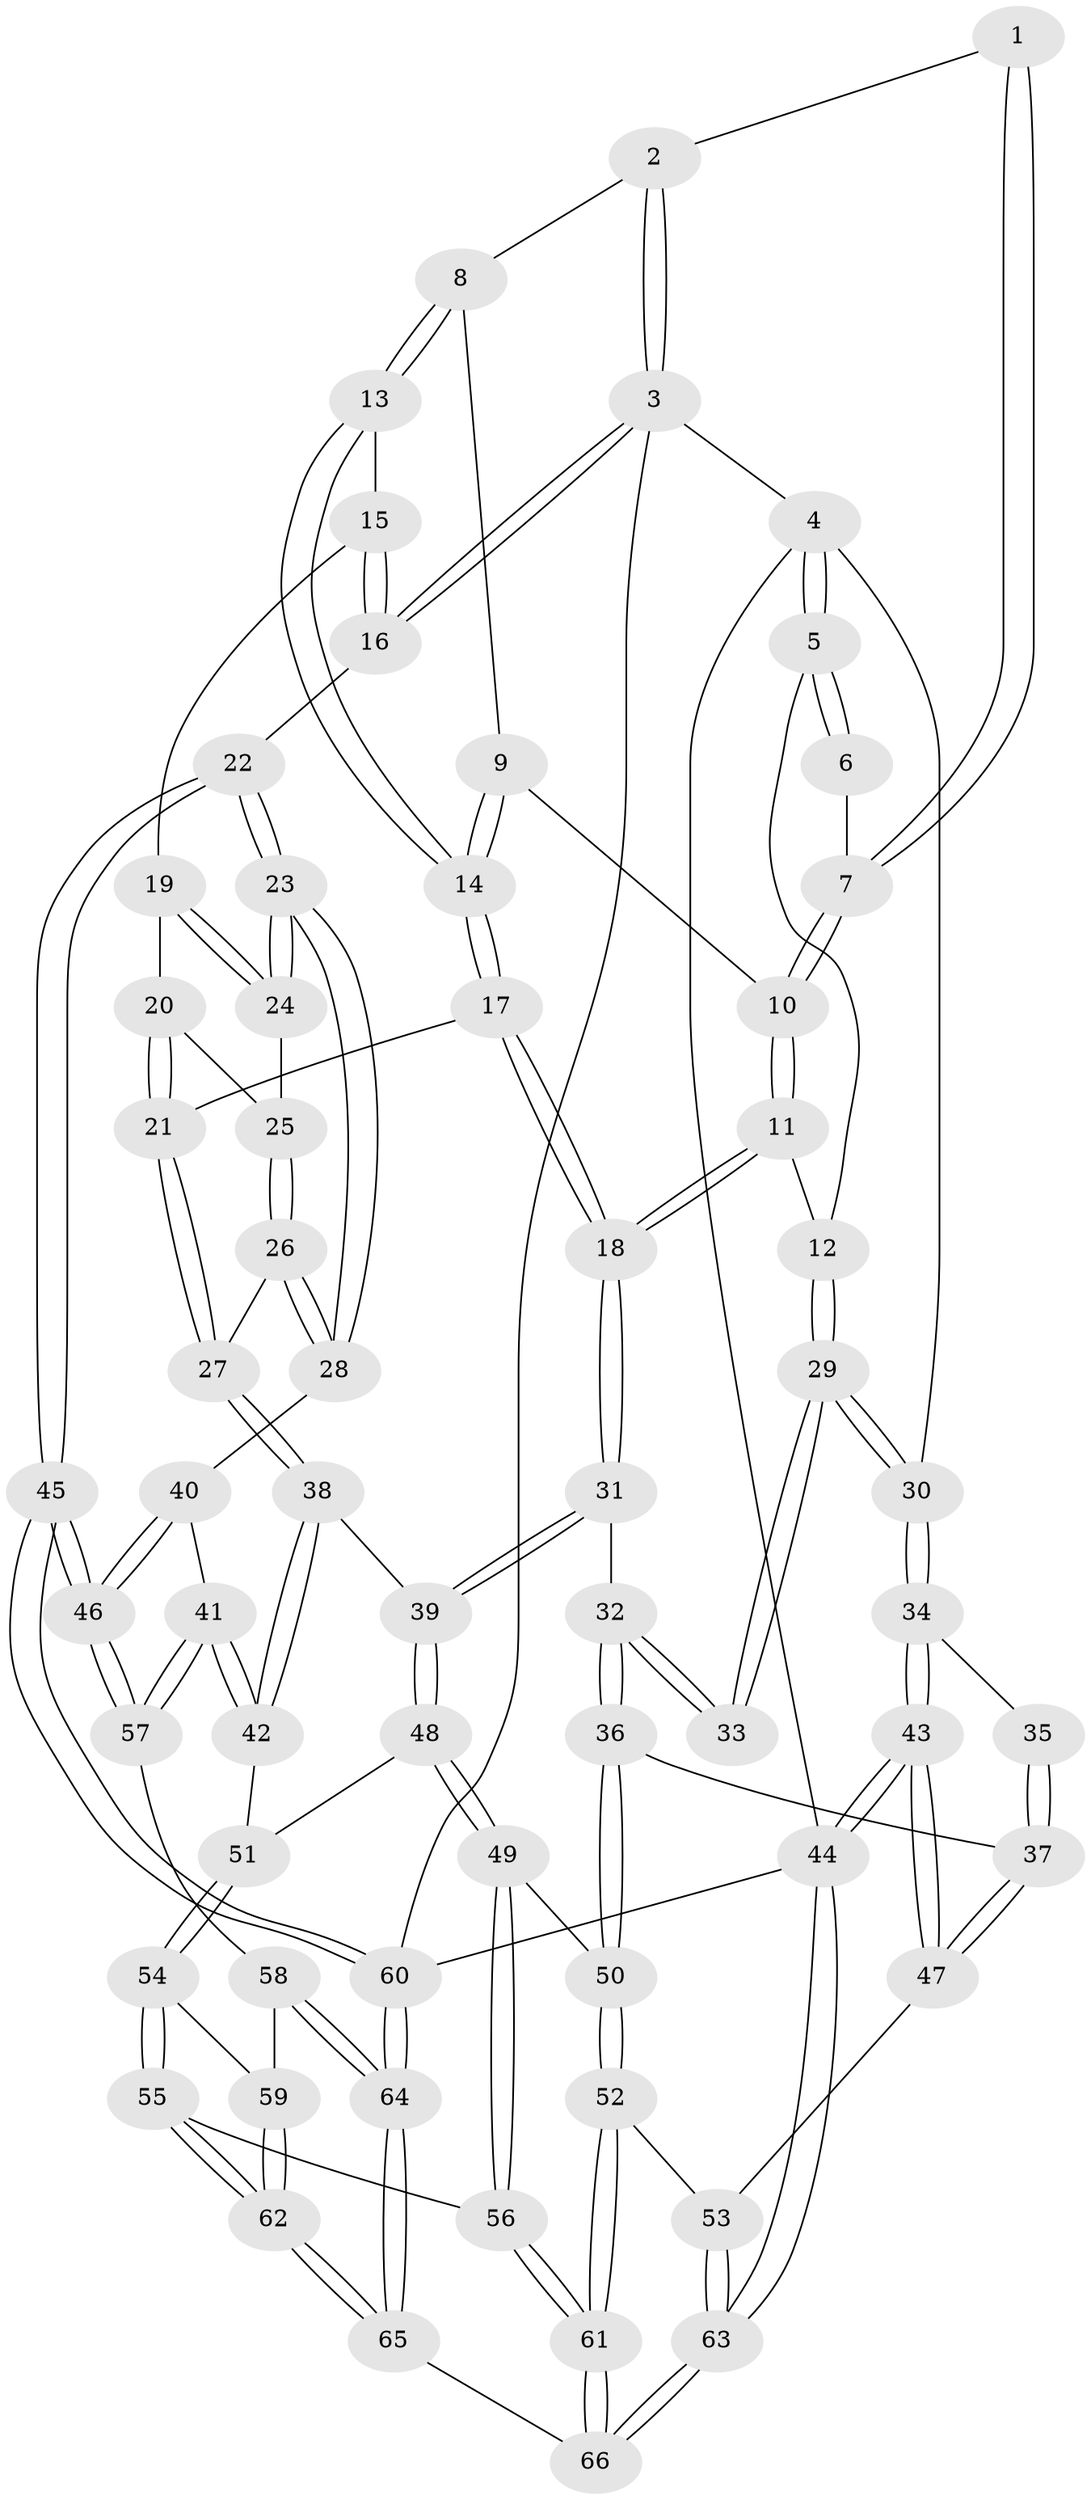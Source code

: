 // coarse degree distribution, {3: 0.55, 4: 0.375, 2: 0.025, 5: 0.05}
// Generated by graph-tools (version 1.1) at 2025/38/03/04/25 23:38:36]
// undirected, 66 vertices, 162 edges
graph export_dot {
  node [color=gray90,style=filled];
  1 [pos="+0.5785216953188363+0"];
  2 [pos="+0.6030887197285215+0"];
  3 [pos="+1+0"];
  4 [pos="+0+0"];
  5 [pos="+0+0"];
  6 [pos="+0.04528782182019848+0"];
  7 [pos="+0.3559120375263054+0.10575359552600232"];
  8 [pos="+0.6318736265789994+0.0036608857859740814"];
  9 [pos="+0.4320863856489447+0.15385189162363255"];
  10 [pos="+0.3472574153328881+0.17339215474778794"];
  11 [pos="+0.2762756891270883+0.2881794313834477"];
  12 [pos="+0.24595987604430328+0.28803026692628053"];
  13 [pos="+0.6976237506170279+0.16669194904983992"];
  14 [pos="+0.6394169376556887+0.25699291769916366"];
  15 [pos="+0.8985312694527945+0.194911073840027"];
  16 [pos="+1+0"];
  17 [pos="+0.5818115655984604+0.3782756922692522"];
  18 [pos="+0.4945730094269909+0.43229217633902506"];
  19 [pos="+0.8974966074159002+0.2239615708253449"];
  20 [pos="+0.8161789793178845+0.3808521999600298"];
  21 [pos="+0.6692388189280866+0.42048425238799575"];
  22 [pos="+1+0.5619109193423426"];
  23 [pos="+1+0.543963831963176"];
  24 [pos="+0.9216583145884344+0.36475372916344007"];
  25 [pos="+0.8653211609008753+0.441795694507222"];
  26 [pos="+0.851203937886835+0.52913555266012"];
  27 [pos="+0.7885688408254304+0.519131098790968"];
  28 [pos="+0.8616079977377596+0.5373201386829086"];
  29 [pos="+0.187679562187965+0.3363454045512491"];
  30 [pos="+0+0.30994816141948667"];
  31 [pos="+0.4818893855963782+0.5226325283889499"];
  32 [pos="+0.16850228438540504+0.5973321088845315"];
  33 [pos="+0.17404041425130032+0.3816169793261179"];
  34 [pos="+0+0.4598510638528525"];
  35 [pos="+0.03108421533280259+0.4750201853395641"];
  36 [pos="+0.15092823543569162+0.625424742660211"];
  37 [pos="+0.11642237612282648+0.6390100630056158"];
  38 [pos="+0.7165920331492774+0.616687764813538"];
  39 [pos="+0.4843183923273999+0.5347258259225308"];
  40 [pos="+0.8559069179970011+0.5795303092322542"];
  41 [pos="+0.755416854157238+0.7235901795622773"];
  42 [pos="+0.7360710759690767+0.7140068518224416"];
  43 [pos="+0+0.7102726099024922"];
  44 [pos="+0+1"];
  45 [pos="+1+1"];
  46 [pos="+0.9300668156688713+0.802002612319135"];
  47 [pos="+0.035584341635753074+0.6899534559373642"];
  48 [pos="+0.48240132371683325+0.6283160818483353"];
  49 [pos="+0.43720276500784644+0.7211106111243728"];
  50 [pos="+0.26805416486976064+0.7287770698283714"];
  51 [pos="+0.6526438445730021+0.7280558245414397"];
  52 [pos="+0.22457934863871937+0.8600513816871543"];
  53 [pos="+0.14256303745378207+0.8557658587215504"];
  54 [pos="+0.6272120403949172+0.8298228539631192"];
  55 [pos="+0.49743174198257356+0.8544958786703809"];
  56 [pos="+0.4421203862323277+0.7559931780358999"];
  57 [pos="+0.7817006942989599+0.753526122225827"];
  58 [pos="+0.7076303884538552+0.8740371757567356"];
  59 [pos="+0.6688633727760926+0.8663998269947426"];
  60 [pos="+1+1"];
  61 [pos="+0.28073304284689876+0.9206126976468195"];
  62 [pos="+0.49151286620911877+1"];
  63 [pos="+0+1"];
  64 [pos="+0.9873949579855263+1"];
  65 [pos="+0.48411063766321943+1"];
  66 [pos="+0.3487978764008783+1"];
  1 -- 2;
  1 -- 7;
  1 -- 7;
  2 -- 3;
  2 -- 3;
  2 -- 8;
  3 -- 4;
  3 -- 16;
  3 -- 16;
  3 -- 60;
  4 -- 5;
  4 -- 5;
  4 -- 30;
  4 -- 44;
  5 -- 6;
  5 -- 6;
  5 -- 12;
  6 -- 7;
  7 -- 10;
  7 -- 10;
  8 -- 9;
  8 -- 13;
  8 -- 13;
  9 -- 10;
  9 -- 14;
  9 -- 14;
  10 -- 11;
  10 -- 11;
  11 -- 12;
  11 -- 18;
  11 -- 18;
  12 -- 29;
  12 -- 29;
  13 -- 14;
  13 -- 14;
  13 -- 15;
  14 -- 17;
  14 -- 17;
  15 -- 16;
  15 -- 16;
  15 -- 19;
  16 -- 22;
  17 -- 18;
  17 -- 18;
  17 -- 21;
  18 -- 31;
  18 -- 31;
  19 -- 20;
  19 -- 24;
  19 -- 24;
  20 -- 21;
  20 -- 21;
  20 -- 25;
  21 -- 27;
  21 -- 27;
  22 -- 23;
  22 -- 23;
  22 -- 45;
  22 -- 45;
  23 -- 24;
  23 -- 24;
  23 -- 28;
  23 -- 28;
  24 -- 25;
  25 -- 26;
  25 -- 26;
  26 -- 27;
  26 -- 28;
  26 -- 28;
  27 -- 38;
  27 -- 38;
  28 -- 40;
  29 -- 30;
  29 -- 30;
  29 -- 33;
  29 -- 33;
  30 -- 34;
  30 -- 34;
  31 -- 32;
  31 -- 39;
  31 -- 39;
  32 -- 33;
  32 -- 33;
  32 -- 36;
  32 -- 36;
  34 -- 35;
  34 -- 43;
  34 -- 43;
  35 -- 37;
  35 -- 37;
  36 -- 37;
  36 -- 50;
  36 -- 50;
  37 -- 47;
  37 -- 47;
  38 -- 39;
  38 -- 42;
  38 -- 42;
  39 -- 48;
  39 -- 48;
  40 -- 41;
  40 -- 46;
  40 -- 46;
  41 -- 42;
  41 -- 42;
  41 -- 57;
  41 -- 57;
  42 -- 51;
  43 -- 44;
  43 -- 44;
  43 -- 47;
  43 -- 47;
  44 -- 63;
  44 -- 63;
  44 -- 60;
  45 -- 46;
  45 -- 46;
  45 -- 60;
  45 -- 60;
  46 -- 57;
  46 -- 57;
  47 -- 53;
  48 -- 49;
  48 -- 49;
  48 -- 51;
  49 -- 50;
  49 -- 56;
  49 -- 56;
  50 -- 52;
  50 -- 52;
  51 -- 54;
  51 -- 54;
  52 -- 53;
  52 -- 61;
  52 -- 61;
  53 -- 63;
  53 -- 63;
  54 -- 55;
  54 -- 55;
  54 -- 59;
  55 -- 56;
  55 -- 62;
  55 -- 62;
  56 -- 61;
  56 -- 61;
  57 -- 58;
  58 -- 59;
  58 -- 64;
  58 -- 64;
  59 -- 62;
  59 -- 62;
  60 -- 64;
  60 -- 64;
  61 -- 66;
  61 -- 66;
  62 -- 65;
  62 -- 65;
  63 -- 66;
  63 -- 66;
  64 -- 65;
  64 -- 65;
  65 -- 66;
}
